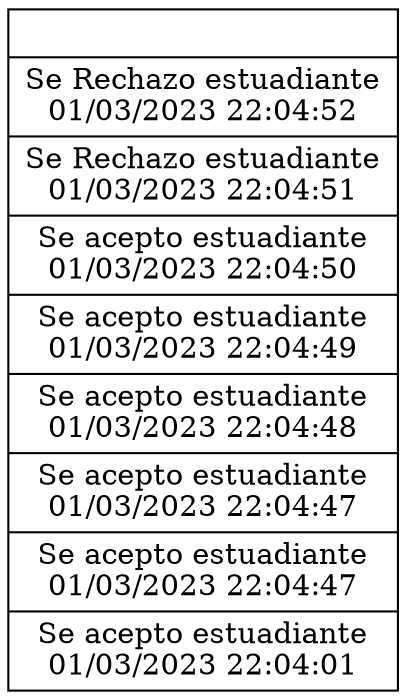 digraph pila{
	rankdir="LR";
	node[shape = record]
	nodo0 [label="	|Se Rechazo estuadiante\n01/03/2023 22:04:52	|Se Rechazo estuadiante\n01/03/2023 22:04:51	|Se acepto estuadiante\n01/03/2023 22:04:50	|Se acepto estuadiante\n01/03/2023 22:04:49	|Se acepto estuadiante\n01/03/2023 22:04:48	|Se acepto estuadiante\n01/03/2023 22:04:47	|Se acepto estuadiante\n01/03/2023 22:04:47	|Se acepto estuadiante\n01/03/2023 22:04:01	"];
}